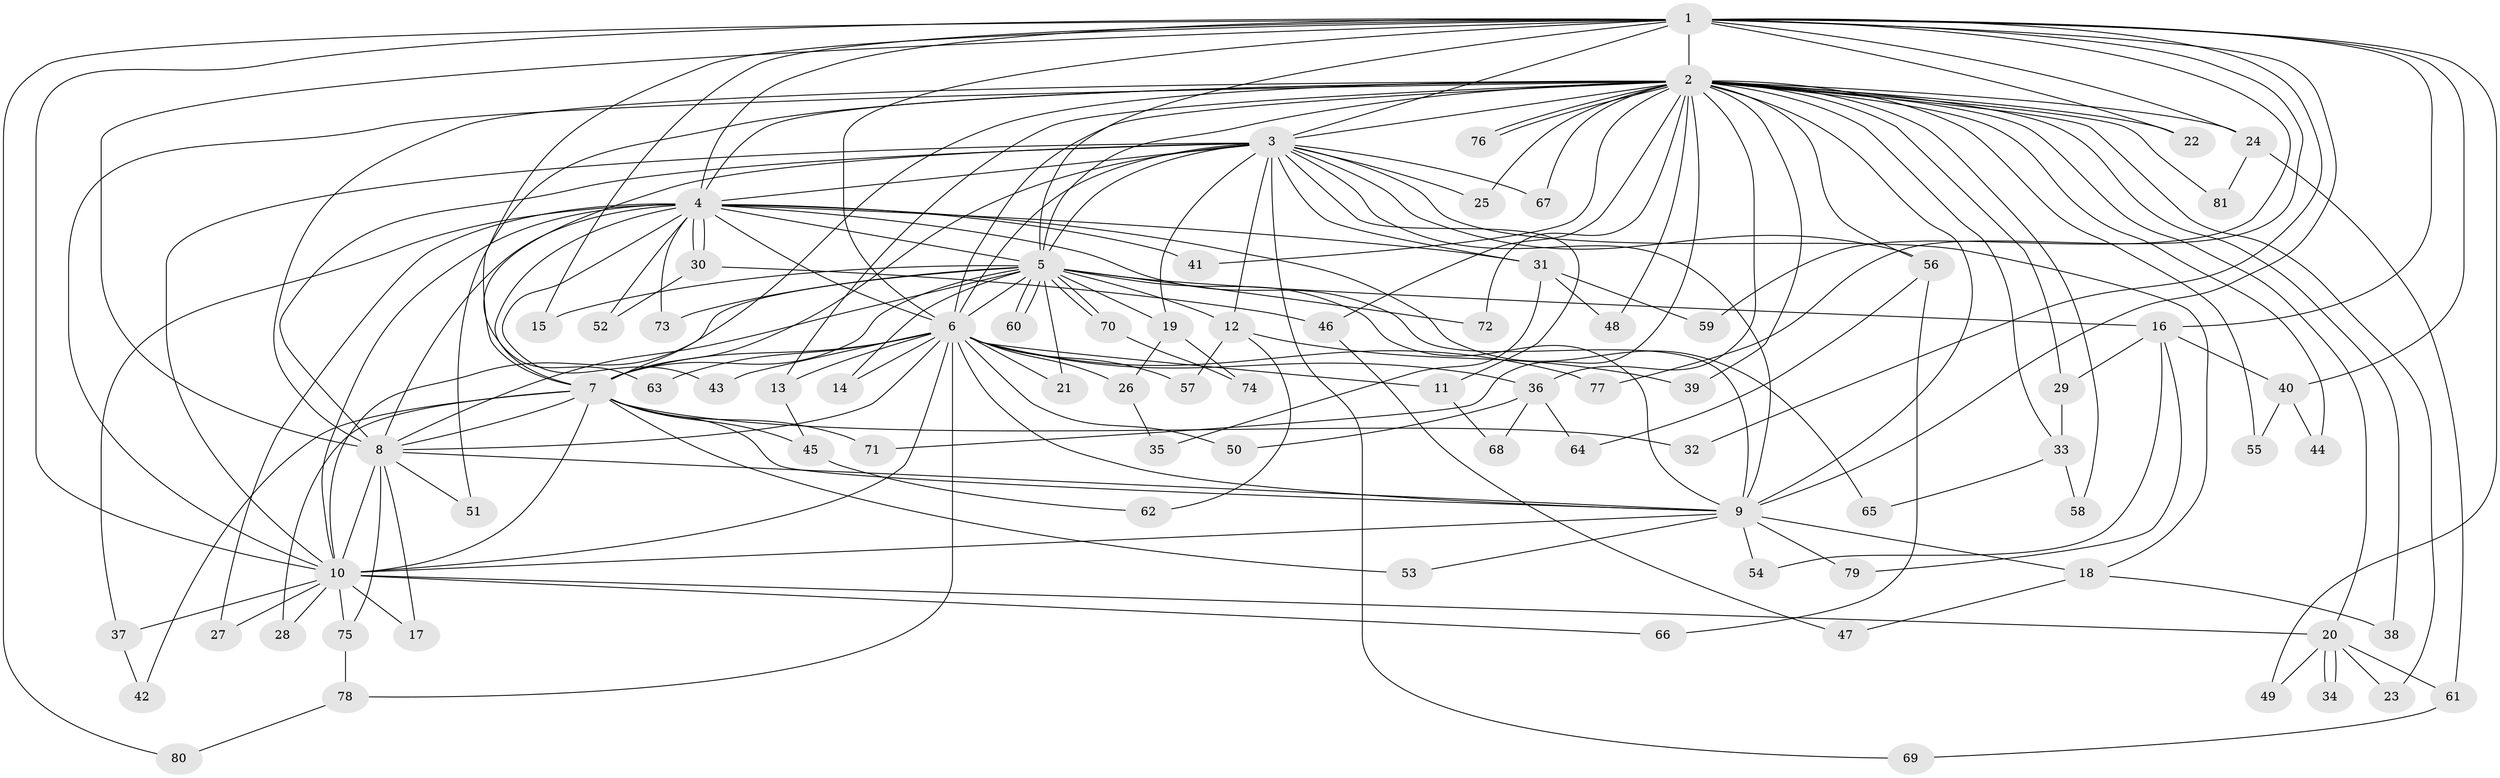 // Generated by graph-tools (version 1.1) at 2025/45/03/09/25 04:45:21]
// undirected, 81 vertices, 187 edges
graph export_dot {
graph [start="1"]
  node [color=gray90,style=filled];
  1;
  2;
  3;
  4;
  5;
  6;
  7;
  8;
  9;
  10;
  11;
  12;
  13;
  14;
  15;
  16;
  17;
  18;
  19;
  20;
  21;
  22;
  23;
  24;
  25;
  26;
  27;
  28;
  29;
  30;
  31;
  32;
  33;
  34;
  35;
  36;
  37;
  38;
  39;
  40;
  41;
  42;
  43;
  44;
  45;
  46;
  47;
  48;
  49;
  50;
  51;
  52;
  53;
  54;
  55;
  56;
  57;
  58;
  59;
  60;
  61;
  62;
  63;
  64;
  65;
  66;
  67;
  68;
  69;
  70;
  71;
  72;
  73;
  74;
  75;
  76;
  77;
  78;
  79;
  80;
  81;
  1 -- 2;
  1 -- 3;
  1 -- 4;
  1 -- 5;
  1 -- 6;
  1 -- 7;
  1 -- 8;
  1 -- 9;
  1 -- 10;
  1 -- 15;
  1 -- 16;
  1 -- 22;
  1 -- 24;
  1 -- 32;
  1 -- 40;
  1 -- 49;
  1 -- 59;
  1 -- 77;
  1 -- 80;
  2 -- 3;
  2 -- 4;
  2 -- 5;
  2 -- 6;
  2 -- 7;
  2 -- 8;
  2 -- 9;
  2 -- 10;
  2 -- 13;
  2 -- 20;
  2 -- 22;
  2 -- 23;
  2 -- 24;
  2 -- 25;
  2 -- 29;
  2 -- 33;
  2 -- 36;
  2 -- 38;
  2 -- 39;
  2 -- 41;
  2 -- 44;
  2 -- 46;
  2 -- 48;
  2 -- 51;
  2 -- 55;
  2 -- 56;
  2 -- 58;
  2 -- 67;
  2 -- 71;
  2 -- 72;
  2 -- 76;
  2 -- 76;
  2 -- 81;
  3 -- 4;
  3 -- 5;
  3 -- 6;
  3 -- 7;
  3 -- 8;
  3 -- 9;
  3 -- 10;
  3 -- 11;
  3 -- 12;
  3 -- 18;
  3 -- 19;
  3 -- 25;
  3 -- 31;
  3 -- 56;
  3 -- 63;
  3 -- 67;
  3 -- 69;
  4 -- 5;
  4 -- 6;
  4 -- 7;
  4 -- 8;
  4 -- 9;
  4 -- 10;
  4 -- 27;
  4 -- 30;
  4 -- 30;
  4 -- 31;
  4 -- 37;
  4 -- 41;
  4 -- 43;
  4 -- 52;
  4 -- 65;
  4 -- 73;
  5 -- 6;
  5 -- 7;
  5 -- 8;
  5 -- 9;
  5 -- 10;
  5 -- 12;
  5 -- 14;
  5 -- 15;
  5 -- 16;
  5 -- 19;
  5 -- 21;
  5 -- 60;
  5 -- 60;
  5 -- 70;
  5 -- 70;
  5 -- 72;
  5 -- 73;
  6 -- 7;
  6 -- 8;
  6 -- 9;
  6 -- 10;
  6 -- 11;
  6 -- 13;
  6 -- 14;
  6 -- 21;
  6 -- 26;
  6 -- 36;
  6 -- 43;
  6 -- 50;
  6 -- 57;
  6 -- 63;
  6 -- 77;
  6 -- 78;
  7 -- 8;
  7 -- 9;
  7 -- 10;
  7 -- 28;
  7 -- 32;
  7 -- 42;
  7 -- 45;
  7 -- 53;
  7 -- 71;
  8 -- 9;
  8 -- 10;
  8 -- 17;
  8 -- 51;
  8 -- 75;
  9 -- 10;
  9 -- 18;
  9 -- 53;
  9 -- 54;
  9 -- 79;
  10 -- 17;
  10 -- 20;
  10 -- 27;
  10 -- 28;
  10 -- 37;
  10 -- 66;
  10 -- 75;
  11 -- 68;
  12 -- 39;
  12 -- 57;
  12 -- 62;
  13 -- 45;
  16 -- 29;
  16 -- 40;
  16 -- 54;
  16 -- 79;
  18 -- 38;
  18 -- 47;
  19 -- 26;
  19 -- 74;
  20 -- 23;
  20 -- 34;
  20 -- 34;
  20 -- 49;
  20 -- 61;
  24 -- 61;
  24 -- 81;
  26 -- 35;
  29 -- 33;
  30 -- 46;
  30 -- 52;
  31 -- 35;
  31 -- 48;
  31 -- 59;
  33 -- 58;
  33 -- 65;
  36 -- 50;
  36 -- 64;
  36 -- 68;
  37 -- 42;
  40 -- 44;
  40 -- 55;
  45 -- 62;
  46 -- 47;
  56 -- 64;
  56 -- 66;
  61 -- 69;
  70 -- 74;
  75 -- 78;
  78 -- 80;
}
